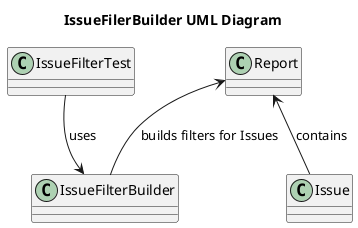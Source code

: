 @startuml
title IssueFilerBuilder UML Diagram

class IssueFilterBuilder
class IssueFilterTest
class Report

Report <-- Issue : contains
Report <-- IssueFilterBuilder : builds filters for Issues
IssueFilterTest --> IssueFilterBuilder :uses

@enduml